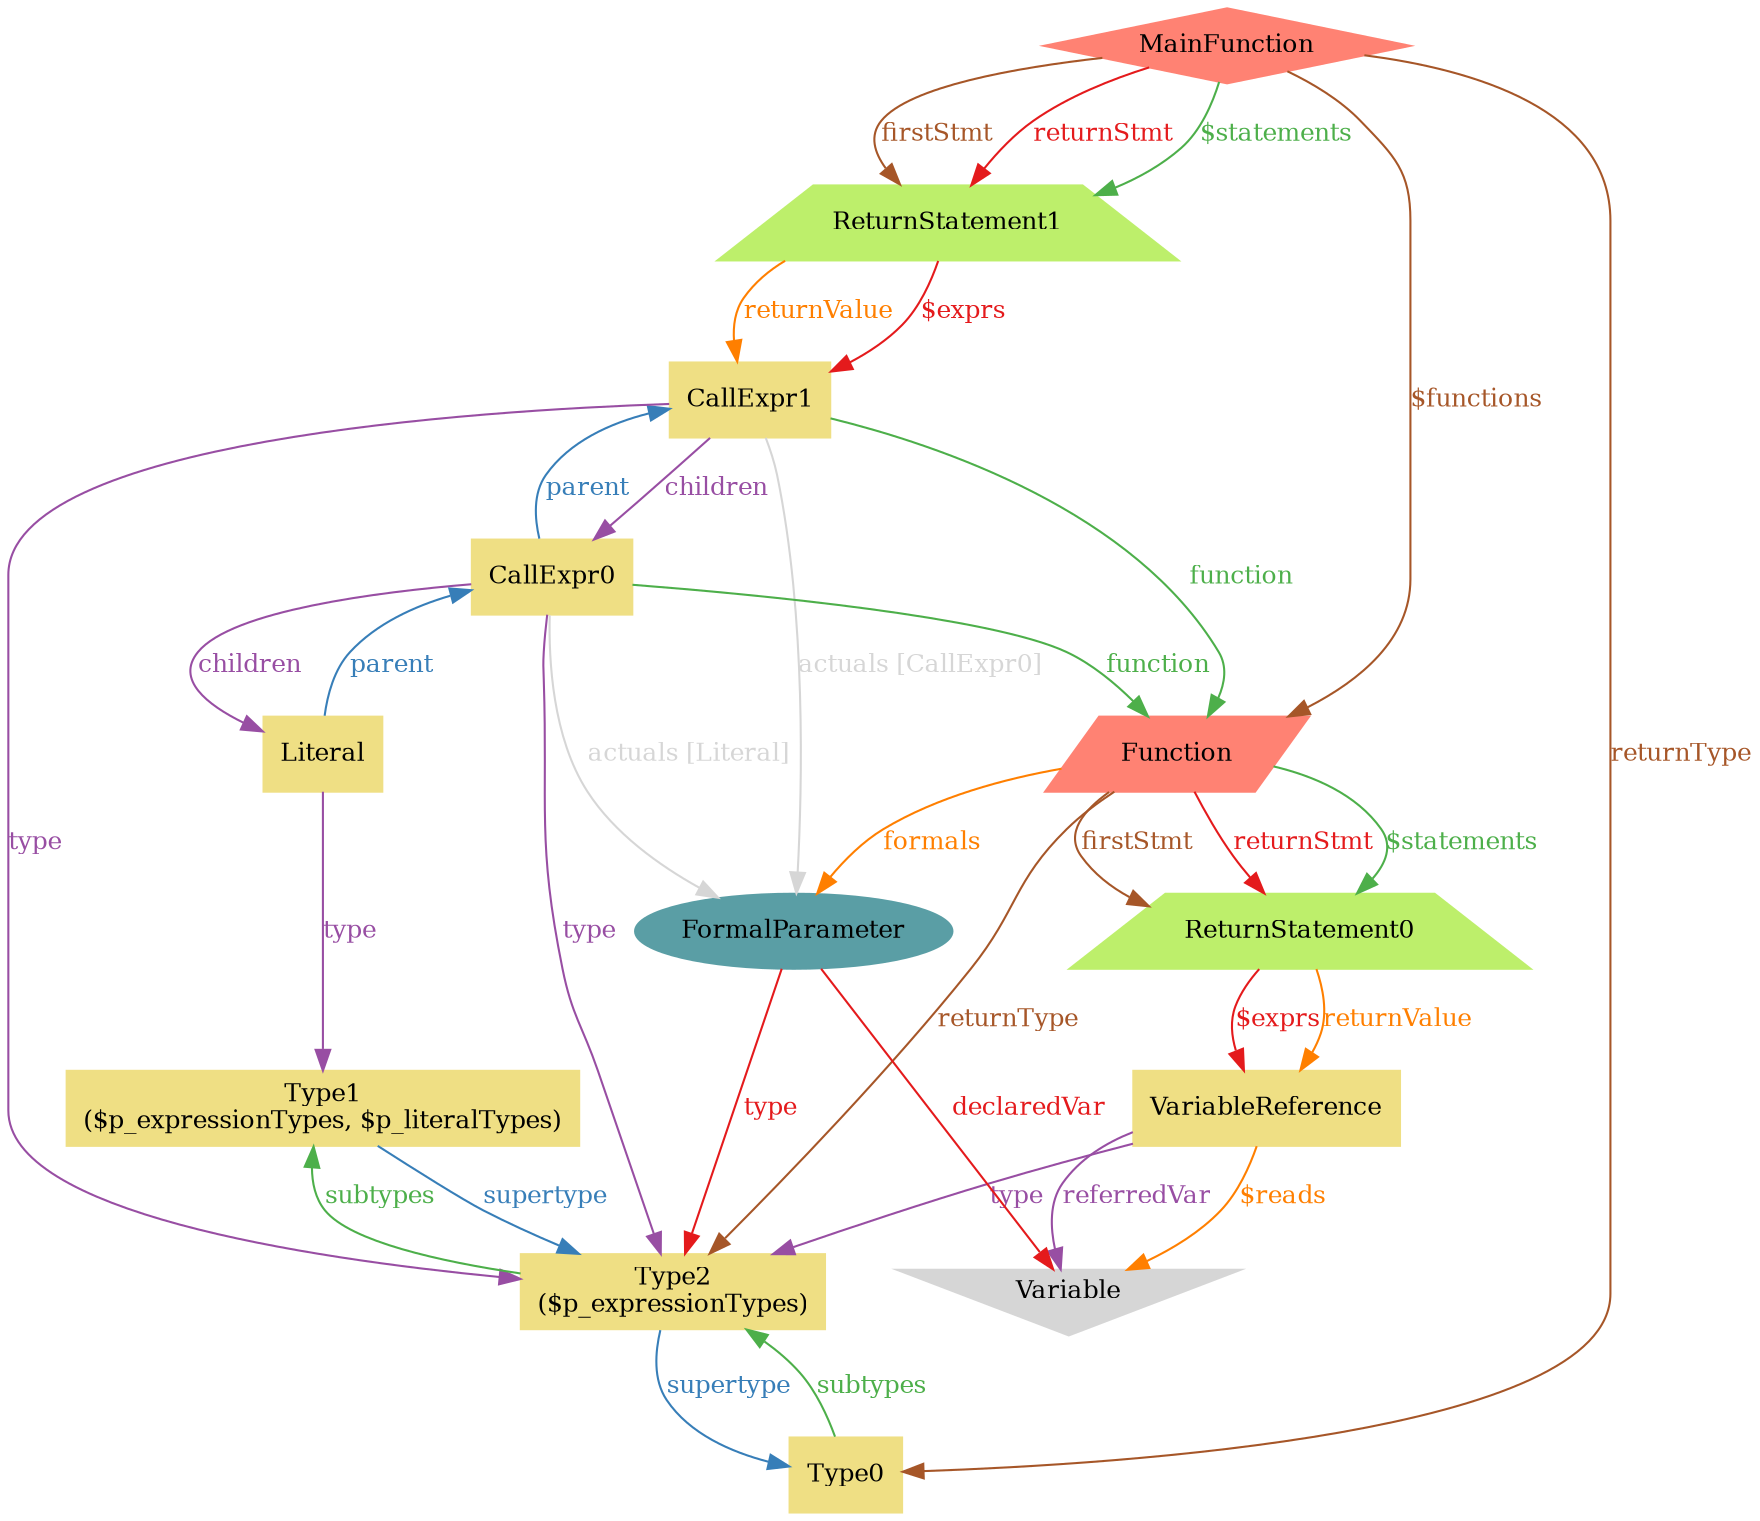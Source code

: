 digraph "graph" {
graph [fontsize=12]
node [fontsize=12]
edge [fontsize=12]
rankdir=TB;
"N6" -> "N5" [uuid = "<ReturnStatement0, VariableReference>", color = "#e41a1c", fontcolor = "#e41a1c", style = "solid", label = "$exprs", dir = "forward", weight = "1"]
"N11" -> "N10" [uuid = "<ReturnStatement1, CallExpr1>", color = "#e41a1c", fontcolor = "#e41a1c", style = "solid", label = "$exprs", dir = "forward", weight = "1"]
"N12" -> "N8" [uuid = "<MainFunction, Function>", color = "#a65628", fontcolor = "#a65628", style = "solid", label = "$functions", dir = "forward", weight = "1"]
"N5" -> "N0" [uuid = "<VariableReference, Variable>", color = "#ff7f00", fontcolor = "#ff7f00", style = "solid", label = "$reads", dir = "forward", weight = "1"]
"N8" -> "N6" [uuid = "<Function, ReturnStatement0>", color = "#4daf4a", fontcolor = "#4daf4a", style = "solid", label = "$statements", dir = "forward", weight = "1"]
"N12" -> "N11" [uuid = "<MainFunction, ReturnStatement1>", color = "#4daf4a", fontcolor = "#4daf4a", style = "solid", label = "$statements", dir = "forward", weight = "1"]
"N9" -> "N7" [uuid = "<CallExpr0, Literal, FormalParameter>", color = "#d6d6d6", fontcolor = "#d6d6d6", style = "solid", label = "actuals [Literal]", dir = "forward", weight = "1"]
"N10" -> "N7" [uuid = "<CallExpr1, CallExpr0, FormalParameter>", color = "#d6d6d6", fontcolor = "#d6d6d6", style = "solid", label = "actuals [CallExpr0]", dir = "forward", weight = "1"]
"N9" -> "N4" [uuid = "<CallExpr0, Literal>", color = "#984ea3", fontcolor = "#984ea3", style = "solid", label = "children", dir = "forward", weight = "1"]
"N10" -> "N9" [uuid = "<CallExpr1, CallExpr0>", color = "#984ea3", fontcolor = "#984ea3", style = "solid", label = "children", dir = "forward", weight = "1"]
"N7" -> "N0" [uuid = "<FormalParameter, Variable>", color = "#e41a1c", fontcolor = "#e41a1c", style = "solid", label = "declaredVar", dir = "forward", weight = "1"]
"N8" -> "N6" [uuid = "<Function, ReturnStatement0>", color = "#a65628", fontcolor = "#a65628", style = "solid", label = "firstStmt", dir = "forward", weight = "1"]
"N12" -> "N11" [uuid = "<MainFunction, ReturnStatement1>", color = "#a65628", fontcolor = "#a65628", style = "solid", label = "firstStmt", dir = "forward", weight = "1"]
"N8" -> "N7" [uuid = "<Function, FormalParameter>", color = "#ff7f00", fontcolor = "#ff7f00", style = "solid", label = "formals", dir = "forward", weight = "1"]
"N9" -> "N8" [uuid = "<CallExpr0, Function>", color = "#4daf4a", fontcolor = "#4daf4a", style = "solid", label = "function", dir = "forward", weight = "1"]
"N10" -> "N8" [uuid = "<CallExpr1, Function>", color = "#4daf4a", fontcolor = "#4daf4a", style = "solid", label = "function", dir = "forward", weight = "1"]
"N10" -> "N9" [uuid = "<CallExpr0, CallExpr1>", color = "#377eb8", fontcolor = "#377eb8", style = "solid", label = "parent", dir = "back", weight = "1"]
"N9" -> "N4" [uuid = "<Literal, CallExpr0>", color = "#377eb8", fontcolor = "#377eb8", style = "solid", label = "parent", dir = "back", weight = "1"]
"N5" -> "N0" [uuid = "<VariableReference, Variable>", color = "#984ea3", fontcolor = "#984ea3", style = "solid", label = "referredVar", dir = "forward", weight = "1"]
"N8" -> "N6" [uuid = "<Function, ReturnStatement0>", color = "#e41a1c", fontcolor = "#e41a1c", style = "solid", label = "returnStmt", dir = "forward", weight = "1"]
"N12" -> "N11" [uuid = "<MainFunction, ReturnStatement1>", color = "#e41a1c", fontcolor = "#e41a1c", style = "solid", label = "returnStmt", dir = "forward", weight = "1"]
"N8" -> "N2" [uuid = "<Function, Type2>", color = "#a65628", fontcolor = "#a65628", style = "solid", label = "returnType", dir = "forward", weight = "1"]
"N12" -> "N1" [uuid = "<MainFunction, Type0>", color = "#a65628", fontcolor = "#a65628", style = "solid", label = "returnType", dir = "forward", weight = "1"]
"N6" -> "N5" [uuid = "<ReturnStatement0, VariableReference>", color = "#ff7f00", fontcolor = "#ff7f00", style = "solid", label = "returnValue", dir = "forward", weight = "1"]
"N11" -> "N10" [uuid = "<ReturnStatement1, CallExpr1>", color = "#ff7f00", fontcolor = "#ff7f00", style = "solid", label = "returnValue", dir = "forward", weight = "1"]
"N2" -> "N1" [uuid = "<Type0, Type2>", color = "#4daf4a", fontcolor = "#4daf4a", style = "solid", label = "subtypes", dir = "back", weight = "1"]
"N3" -> "N2" [uuid = "<Type2, Type1>", color = "#4daf4a", fontcolor = "#4daf4a", style = "solid", label = "subtypes", dir = "back", weight = "1"]
"N3" -> "N2" [uuid = "<Type1, Type2>", color = "#377eb8", fontcolor = "#377eb8", style = "solid", label = "supertype", dir = "forward", weight = "1"]
"N2" -> "N1" [uuid = "<Type2, Type0>", color = "#377eb8", fontcolor = "#377eb8", style = "solid", label = "supertype", dir = "forward", weight = "1"]
"N9" -> "N2" [uuid = "<CallExpr0, Type2>", color = "#984ea3", fontcolor = "#984ea3", style = "solid", label = "type", dir = "forward", weight = "1"]
"N10" -> "N2" [uuid = "<CallExpr1, Type2>", color = "#984ea3", fontcolor = "#984ea3", style = "solid", label = "type", dir = "forward", weight = "1"]
"N4" -> "N3" [uuid = "<Literal, Type1>", color = "#984ea3", fontcolor = "#984ea3", style = "solid", label = "type", dir = "forward", weight = "1"]
"N5" -> "N2" [uuid = "<VariableReference, Type2>", color = "#984ea3", fontcolor = "#984ea3", style = "solid", label = "type", dir = "forward", weight = "1"]
"N7" -> "N2" [uuid = "<FormalParameter, Type2>", color = "#e41a1c", fontcolor = "#e41a1c", style = "solid", label = "type", dir = "forward", weight = "1"]
"N0" [uuid="Variable", label="Variable", color="#d6d6d6", fontcolor = "#000000", shape = "invtriangle", style = "filled, solid"]
"N1" [uuid="Type0", label="Type0", color="#efdf84", fontcolor = "#000000", shape = "box", style = "filled, solid"]
"N2" [uuid="Type2", label="Type2\n($p_expressionTypes)", color="#efdf84", fontcolor = "#000000", shape = "box", style = "filled, solid"]
"N3" [uuid="Type1", label="Type1\n($p_expressionTypes, $p_literalTypes)", color="#efdf84", fontcolor = "#000000", shape = "box", style = "filled, solid"]
"N4" [uuid="Literal", label="Literal", color="#efdf84", fontcolor = "#000000", shape = "box", style = "filled, solid"]
"N5" [uuid="VariableReference", label="VariableReference", color="#efdf84", fontcolor = "#000000", shape = "box", style = "filled, solid"]
"N6" [uuid="ReturnStatement0", label="ReturnStatement0", color="#bdef6b", fontcolor = "#000000", shape = "trapezium", style = "filled, solid"]
"N7" [uuid="FormalParameter", label="FormalParameter", color="#5a9ea5", fontcolor = "#000000", shape = "ellipse", style = "filled, solid"]
"N8" [uuid="Function", label="Function", color="#ff8273", fontcolor = "#000000", shape = "parallelogram", style = "filled, solid"]
"N9" [uuid="CallExpr0", label="CallExpr0", color="#efdf84", fontcolor = "#000000", shape = "box", style = "filled, solid"]
"N10" [uuid="CallExpr1", label="CallExpr1", color="#efdf84", fontcolor = "#000000", shape = "box", style = "filled, solid"]
"N11" [uuid="ReturnStatement1", label="ReturnStatement1", color="#bdef6b", fontcolor = "#000000", shape = "trapezium", style = "filled, solid"]
"N12" [uuid="MainFunction", label="MainFunction", color="#ff8273", fontcolor = "#000000", shape = "diamond", style = "filled, solid"]
}
